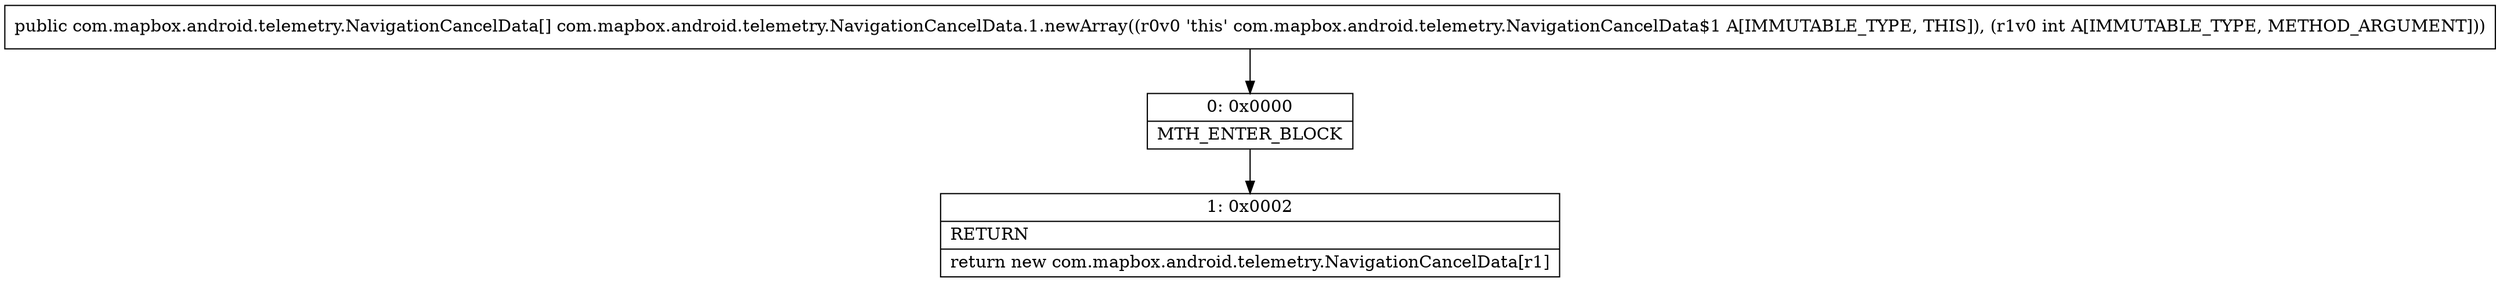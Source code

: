 digraph "CFG forcom.mapbox.android.telemetry.NavigationCancelData.1.newArray(I)[Lcom\/mapbox\/android\/telemetry\/NavigationCancelData;" {
Node_0 [shape=record,label="{0\:\ 0x0000|MTH_ENTER_BLOCK\l}"];
Node_1 [shape=record,label="{1\:\ 0x0002|RETURN\l|return new com.mapbox.android.telemetry.NavigationCancelData[r1]\l}"];
MethodNode[shape=record,label="{public com.mapbox.android.telemetry.NavigationCancelData[] com.mapbox.android.telemetry.NavigationCancelData.1.newArray((r0v0 'this' com.mapbox.android.telemetry.NavigationCancelData$1 A[IMMUTABLE_TYPE, THIS]), (r1v0 int A[IMMUTABLE_TYPE, METHOD_ARGUMENT])) }"];
MethodNode -> Node_0;
Node_0 -> Node_1;
}

